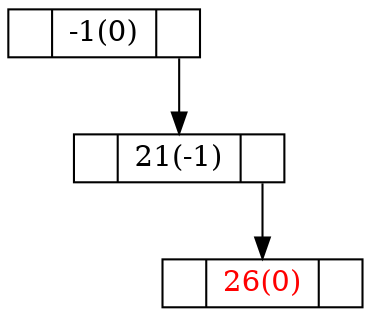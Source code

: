 digraph G {
node [shape = record, height = .1, color = "black"];
-1[label = "<L> |<D> -1(0)|<R> "];
21[label = "<L> |<D> 21(-1)|<R> "];
26[label = "<L> |<D> 26(0)|<R> ",fontcolor="red"];
"-1":R -> "21":D;
"21":R -> "26":D;
}
